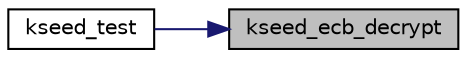 digraph "kseed_ecb_decrypt"
{
 // LATEX_PDF_SIZE
  edge [fontname="Helvetica",fontsize="10",labelfontname="Helvetica",labelfontsize="10"];
  node [fontname="Helvetica",fontsize="10",shape=record];
  rankdir="RL";
  Node4 [label="kseed_ecb_decrypt",height=0.2,width=0.4,color="black", fillcolor="grey75", style="filled", fontcolor="black",tooltip="Decrypts a block of text with SEED."];
  Node4 -> Node5 [dir="back",color="midnightblue",fontsize="10",style="solid",fontname="Helvetica"];
  Node5 [label="kseed_test",height=0.2,width=0.4,color="black", fillcolor="white", style="filled",URL="$kseed_8c.html#a522767874d3a7d4d89a4207df47476ce",tooltip="Performs a self-test of the SEED block cipher."];
}
